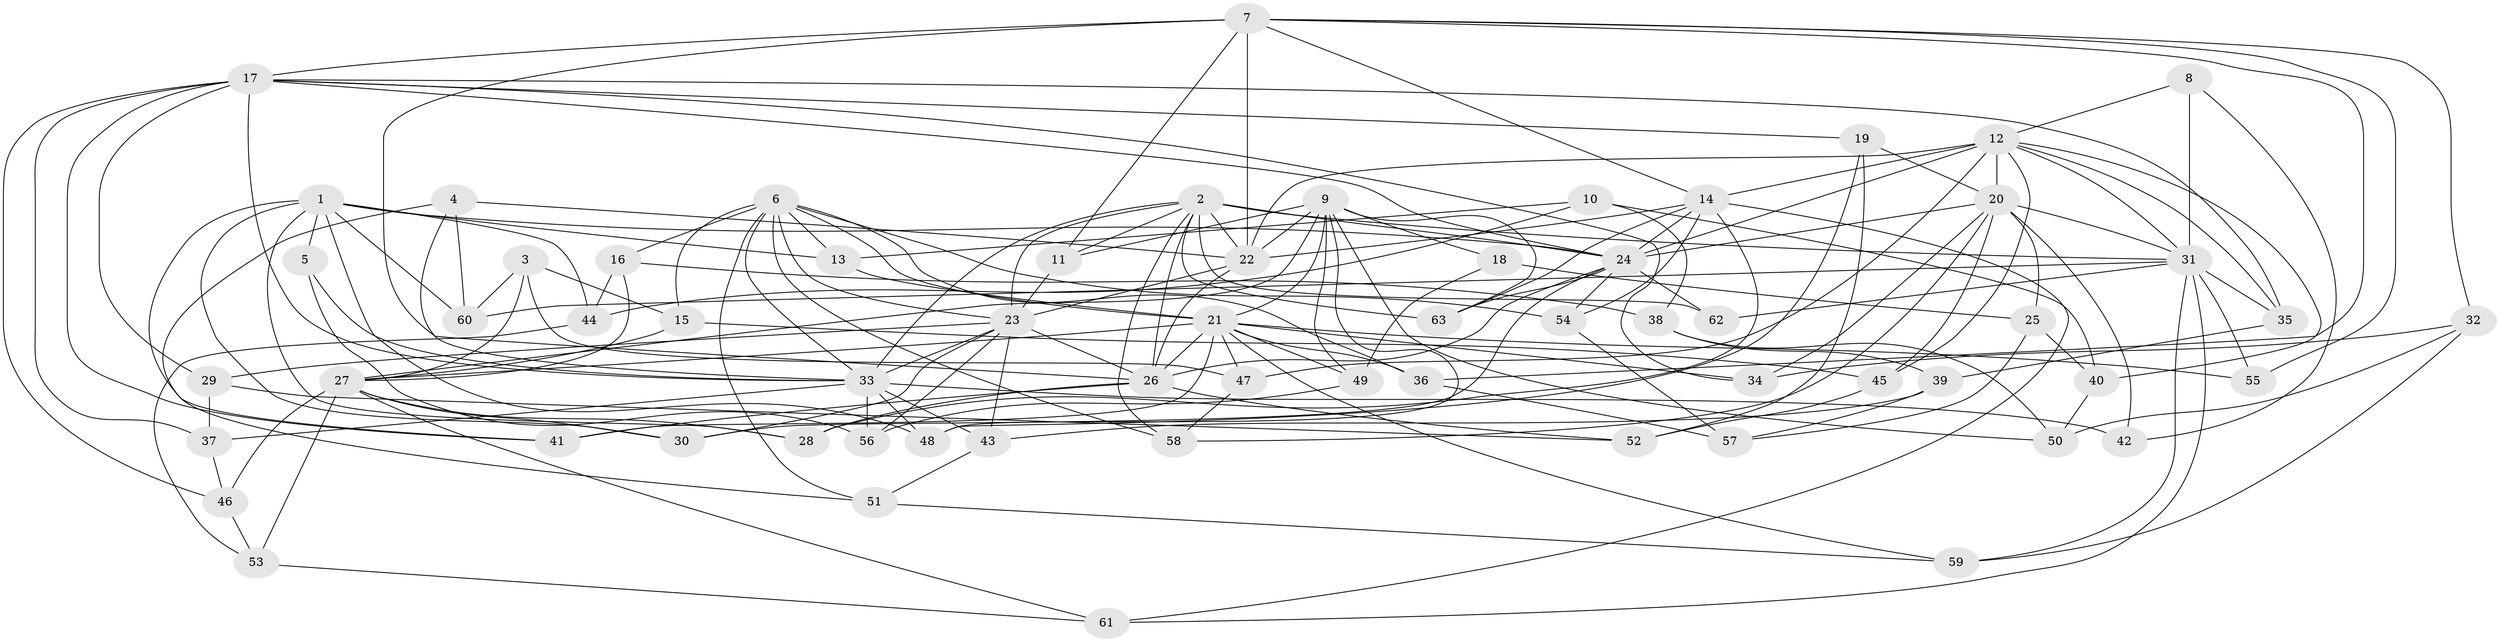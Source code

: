 // original degree distribution, {4: 1.0}
// Generated by graph-tools (version 1.1) at 2025/38/03/09/25 02:38:06]
// undirected, 63 vertices, 171 edges
graph export_dot {
graph [start="1"]
  node [color=gray90,style=filled];
  1;
  2;
  3;
  4;
  5;
  6;
  7;
  8;
  9;
  10;
  11;
  12;
  13;
  14;
  15;
  16;
  17;
  18;
  19;
  20;
  21;
  22;
  23;
  24;
  25;
  26;
  27;
  28;
  29;
  30;
  31;
  32;
  33;
  34;
  35;
  36;
  37;
  38;
  39;
  40;
  41;
  42;
  43;
  44;
  45;
  46;
  47;
  48;
  49;
  50;
  51;
  52;
  53;
  54;
  55;
  56;
  57;
  58;
  59;
  60;
  61;
  62;
  63;
  1 -- 5 [weight=2.0];
  1 -- 13 [weight=1.0];
  1 -- 24 [weight=1.0];
  1 -- 28 [weight=1.0];
  1 -- 30 [weight=1.0];
  1 -- 41 [weight=1.0];
  1 -- 44 [weight=1.0];
  1 -- 48 [weight=1.0];
  1 -- 60 [weight=1.0];
  2 -- 11 [weight=1.0];
  2 -- 22 [weight=2.0];
  2 -- 23 [weight=1.0];
  2 -- 24 [weight=1.0];
  2 -- 26 [weight=1.0];
  2 -- 31 [weight=1.0];
  2 -- 33 [weight=1.0];
  2 -- 58 [weight=1.0];
  2 -- 62 [weight=2.0];
  2 -- 63 [weight=1.0];
  3 -- 15 [weight=1.0];
  3 -- 27 [weight=1.0];
  3 -- 47 [weight=1.0];
  3 -- 60 [weight=1.0];
  4 -- 22 [weight=1.0];
  4 -- 33 [weight=1.0];
  4 -- 51 [weight=1.0];
  4 -- 60 [weight=1.0];
  5 -- 33 [weight=1.0];
  5 -- 56 [weight=1.0];
  6 -- 13 [weight=1.0];
  6 -- 15 [weight=1.0];
  6 -- 16 [weight=1.0];
  6 -- 21 [weight=1.0];
  6 -- 23 [weight=1.0];
  6 -- 33 [weight=1.0];
  6 -- 36 [weight=1.0];
  6 -- 51 [weight=1.0];
  6 -- 54 [weight=1.0];
  6 -- 58 [weight=1.0];
  7 -- 11 [weight=1.0];
  7 -- 14 [weight=1.0];
  7 -- 17 [weight=1.0];
  7 -- 22 [weight=2.0];
  7 -- 26 [weight=2.0];
  7 -- 32 [weight=1.0];
  7 -- 36 [weight=1.0];
  7 -- 55 [weight=1.0];
  8 -- 12 [weight=1.0];
  8 -- 31 [weight=2.0];
  8 -- 42 [weight=1.0];
  9 -- 11 [weight=1.0];
  9 -- 18 [weight=2.0];
  9 -- 21 [weight=1.0];
  9 -- 22 [weight=1.0];
  9 -- 27 [weight=1.0];
  9 -- 48 [weight=1.0];
  9 -- 49 [weight=1.0];
  9 -- 50 [weight=1.0];
  9 -- 63 [weight=1.0];
  10 -- 13 [weight=1.0];
  10 -- 38 [weight=1.0];
  10 -- 40 [weight=1.0];
  10 -- 44 [weight=1.0];
  11 -- 23 [weight=1.0];
  12 -- 14 [weight=1.0];
  12 -- 20 [weight=2.0];
  12 -- 22 [weight=1.0];
  12 -- 24 [weight=2.0];
  12 -- 31 [weight=1.0];
  12 -- 35 [weight=1.0];
  12 -- 40 [weight=1.0];
  12 -- 45 [weight=1.0];
  12 -- 47 [weight=1.0];
  13 -- 21 [weight=1.0];
  14 -- 22 [weight=1.0];
  14 -- 24 [weight=1.0];
  14 -- 28 [weight=1.0];
  14 -- 54 [weight=1.0];
  14 -- 61 [weight=1.0];
  14 -- 63 [weight=1.0];
  15 -- 27 [weight=1.0];
  15 -- 45 [weight=1.0];
  16 -- 27 [weight=1.0];
  16 -- 38 [weight=1.0];
  16 -- 44 [weight=1.0];
  17 -- 19 [weight=1.0];
  17 -- 24 [weight=1.0];
  17 -- 29 [weight=1.0];
  17 -- 33 [weight=1.0];
  17 -- 34 [weight=1.0];
  17 -- 35 [weight=1.0];
  17 -- 37 [weight=1.0];
  17 -- 41 [weight=1.0];
  17 -- 46 [weight=1.0];
  18 -- 25 [weight=1.0];
  18 -- 49 [weight=1.0];
  19 -- 20 [weight=1.0];
  19 -- 48 [weight=1.0];
  19 -- 52 [weight=1.0];
  20 -- 24 [weight=1.0];
  20 -- 25 [weight=1.0];
  20 -- 31 [weight=1.0];
  20 -- 34 [weight=1.0];
  20 -- 42 [weight=1.0];
  20 -- 45 [weight=1.0];
  20 -- 58 [weight=1.0];
  21 -- 26 [weight=1.0];
  21 -- 27 [weight=1.0];
  21 -- 34 [weight=1.0];
  21 -- 36 [weight=1.0];
  21 -- 41 [weight=1.0];
  21 -- 47 [weight=1.0];
  21 -- 49 [weight=1.0];
  21 -- 55 [weight=1.0];
  21 -- 59 [weight=1.0];
  22 -- 23 [weight=1.0];
  22 -- 26 [weight=3.0];
  23 -- 26 [weight=1.0];
  23 -- 29 [weight=1.0];
  23 -- 30 [weight=1.0];
  23 -- 33 [weight=1.0];
  23 -- 43 [weight=1.0];
  23 -- 56 [weight=1.0];
  24 -- 26 [weight=1.0];
  24 -- 30 [weight=1.0];
  24 -- 54 [weight=1.0];
  24 -- 62 [weight=1.0];
  24 -- 63 [weight=1.0];
  25 -- 40 [weight=1.0];
  25 -- 57 [weight=1.0];
  26 -- 28 [weight=1.0];
  26 -- 41 [weight=1.0];
  26 -- 52 [weight=1.0];
  27 -- 28 [weight=1.0];
  27 -- 30 [weight=1.0];
  27 -- 46 [weight=1.0];
  27 -- 53 [weight=1.0];
  27 -- 61 [weight=1.0];
  29 -- 37 [weight=1.0];
  29 -- 52 [weight=1.0];
  31 -- 35 [weight=1.0];
  31 -- 55 [weight=2.0];
  31 -- 59 [weight=1.0];
  31 -- 60 [weight=1.0];
  31 -- 61 [weight=1.0];
  31 -- 62 [weight=1.0];
  32 -- 34 [weight=1.0];
  32 -- 50 [weight=1.0];
  32 -- 59 [weight=1.0];
  33 -- 37 [weight=1.0];
  33 -- 42 [weight=2.0];
  33 -- 43 [weight=1.0];
  33 -- 48 [weight=1.0];
  33 -- 56 [weight=1.0];
  35 -- 39 [weight=1.0];
  36 -- 57 [weight=1.0];
  37 -- 46 [weight=1.0];
  38 -- 39 [weight=1.0];
  38 -- 50 [weight=1.0];
  39 -- 43 [weight=1.0];
  39 -- 57 [weight=1.0];
  40 -- 50 [weight=1.0];
  43 -- 51 [weight=1.0];
  44 -- 53 [weight=1.0];
  45 -- 52 [weight=1.0];
  46 -- 53 [weight=1.0];
  47 -- 58 [weight=1.0];
  49 -- 56 [weight=1.0];
  51 -- 59 [weight=1.0];
  53 -- 61 [weight=1.0];
  54 -- 57 [weight=1.0];
}

